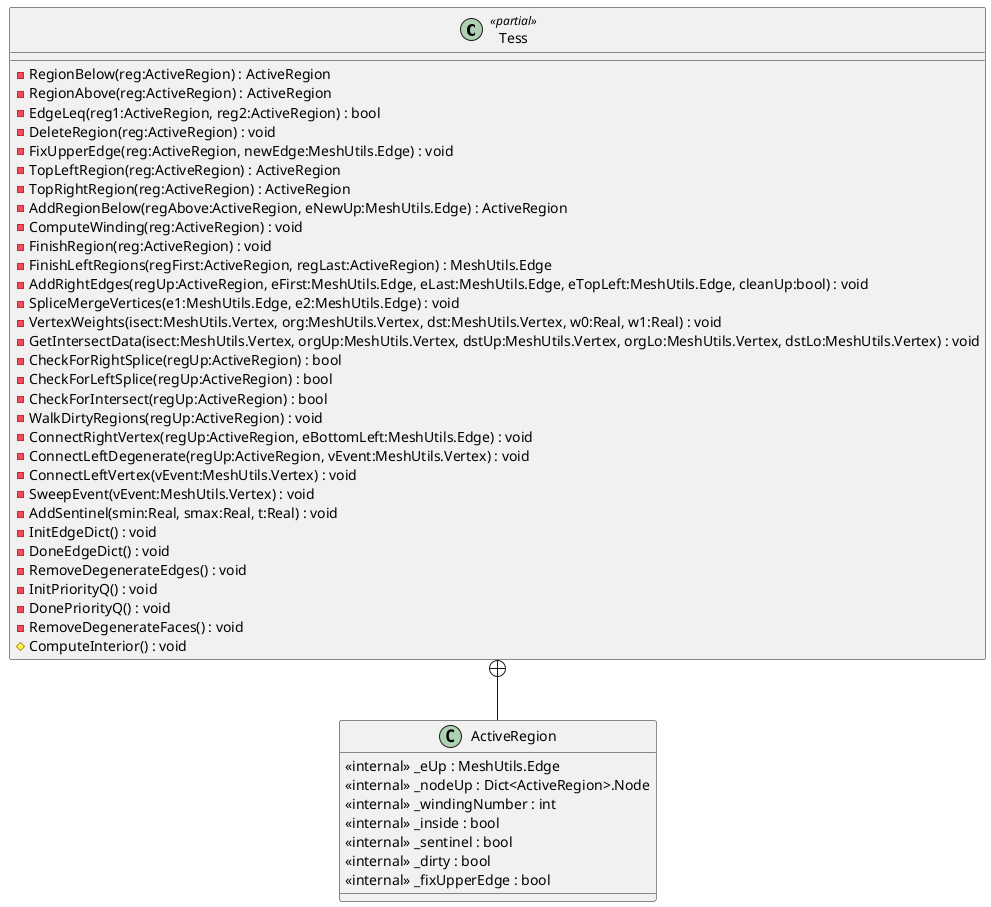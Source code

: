 @startuml
class Tess <<partial>> {
    - RegionBelow(reg:ActiveRegion) : ActiveRegion
    - RegionAbove(reg:ActiveRegion) : ActiveRegion
    - EdgeLeq(reg1:ActiveRegion, reg2:ActiveRegion) : bool
    - DeleteRegion(reg:ActiveRegion) : void
    - FixUpperEdge(reg:ActiveRegion, newEdge:MeshUtils.Edge) : void
    - TopLeftRegion(reg:ActiveRegion) : ActiveRegion
    - TopRightRegion(reg:ActiveRegion) : ActiveRegion
    - AddRegionBelow(regAbove:ActiveRegion, eNewUp:MeshUtils.Edge) : ActiveRegion
    - ComputeWinding(reg:ActiveRegion) : void
    - FinishRegion(reg:ActiveRegion) : void
    - FinishLeftRegions(regFirst:ActiveRegion, regLast:ActiveRegion) : MeshUtils.Edge
    - AddRightEdges(regUp:ActiveRegion, eFirst:MeshUtils.Edge, eLast:MeshUtils.Edge, eTopLeft:MeshUtils.Edge, cleanUp:bool) : void
    - SpliceMergeVertices(e1:MeshUtils.Edge, e2:MeshUtils.Edge) : void
    - VertexWeights(isect:MeshUtils.Vertex, org:MeshUtils.Vertex, dst:MeshUtils.Vertex, w0:Real, w1:Real) : void
    - GetIntersectData(isect:MeshUtils.Vertex, orgUp:MeshUtils.Vertex, dstUp:MeshUtils.Vertex, orgLo:MeshUtils.Vertex, dstLo:MeshUtils.Vertex) : void
    - CheckForRightSplice(regUp:ActiveRegion) : bool
    - CheckForLeftSplice(regUp:ActiveRegion) : bool
    - CheckForIntersect(regUp:ActiveRegion) : bool
    - WalkDirtyRegions(regUp:ActiveRegion) : void
    - ConnectRightVertex(regUp:ActiveRegion, eBottomLeft:MeshUtils.Edge) : void
    - ConnectLeftDegenerate(regUp:ActiveRegion, vEvent:MeshUtils.Vertex) : void
    - ConnectLeftVertex(vEvent:MeshUtils.Vertex) : void
    - SweepEvent(vEvent:MeshUtils.Vertex) : void
    - AddSentinel(smin:Real, smax:Real, t:Real) : void
    - InitEdgeDict() : void
    - DoneEdgeDict() : void
    - RemoveDegenerateEdges() : void
    - InitPriorityQ() : void
    - DonePriorityQ() : void
    - RemoveDegenerateFaces() : void
    # ComputeInterior() : void
}
class ActiveRegion {
    <<internal>> _eUp : MeshUtils.Edge
    <<internal>> _nodeUp : Dict<ActiveRegion>.Node
    <<internal>> _windingNumber : int
    <<internal>> _inside : bool
    <<internal>> _sentinel : bool
    <<internal>> _dirty : bool
    <<internal>> _fixUpperEdge : bool
}
Tess +-- ActiveRegion
@enduml
